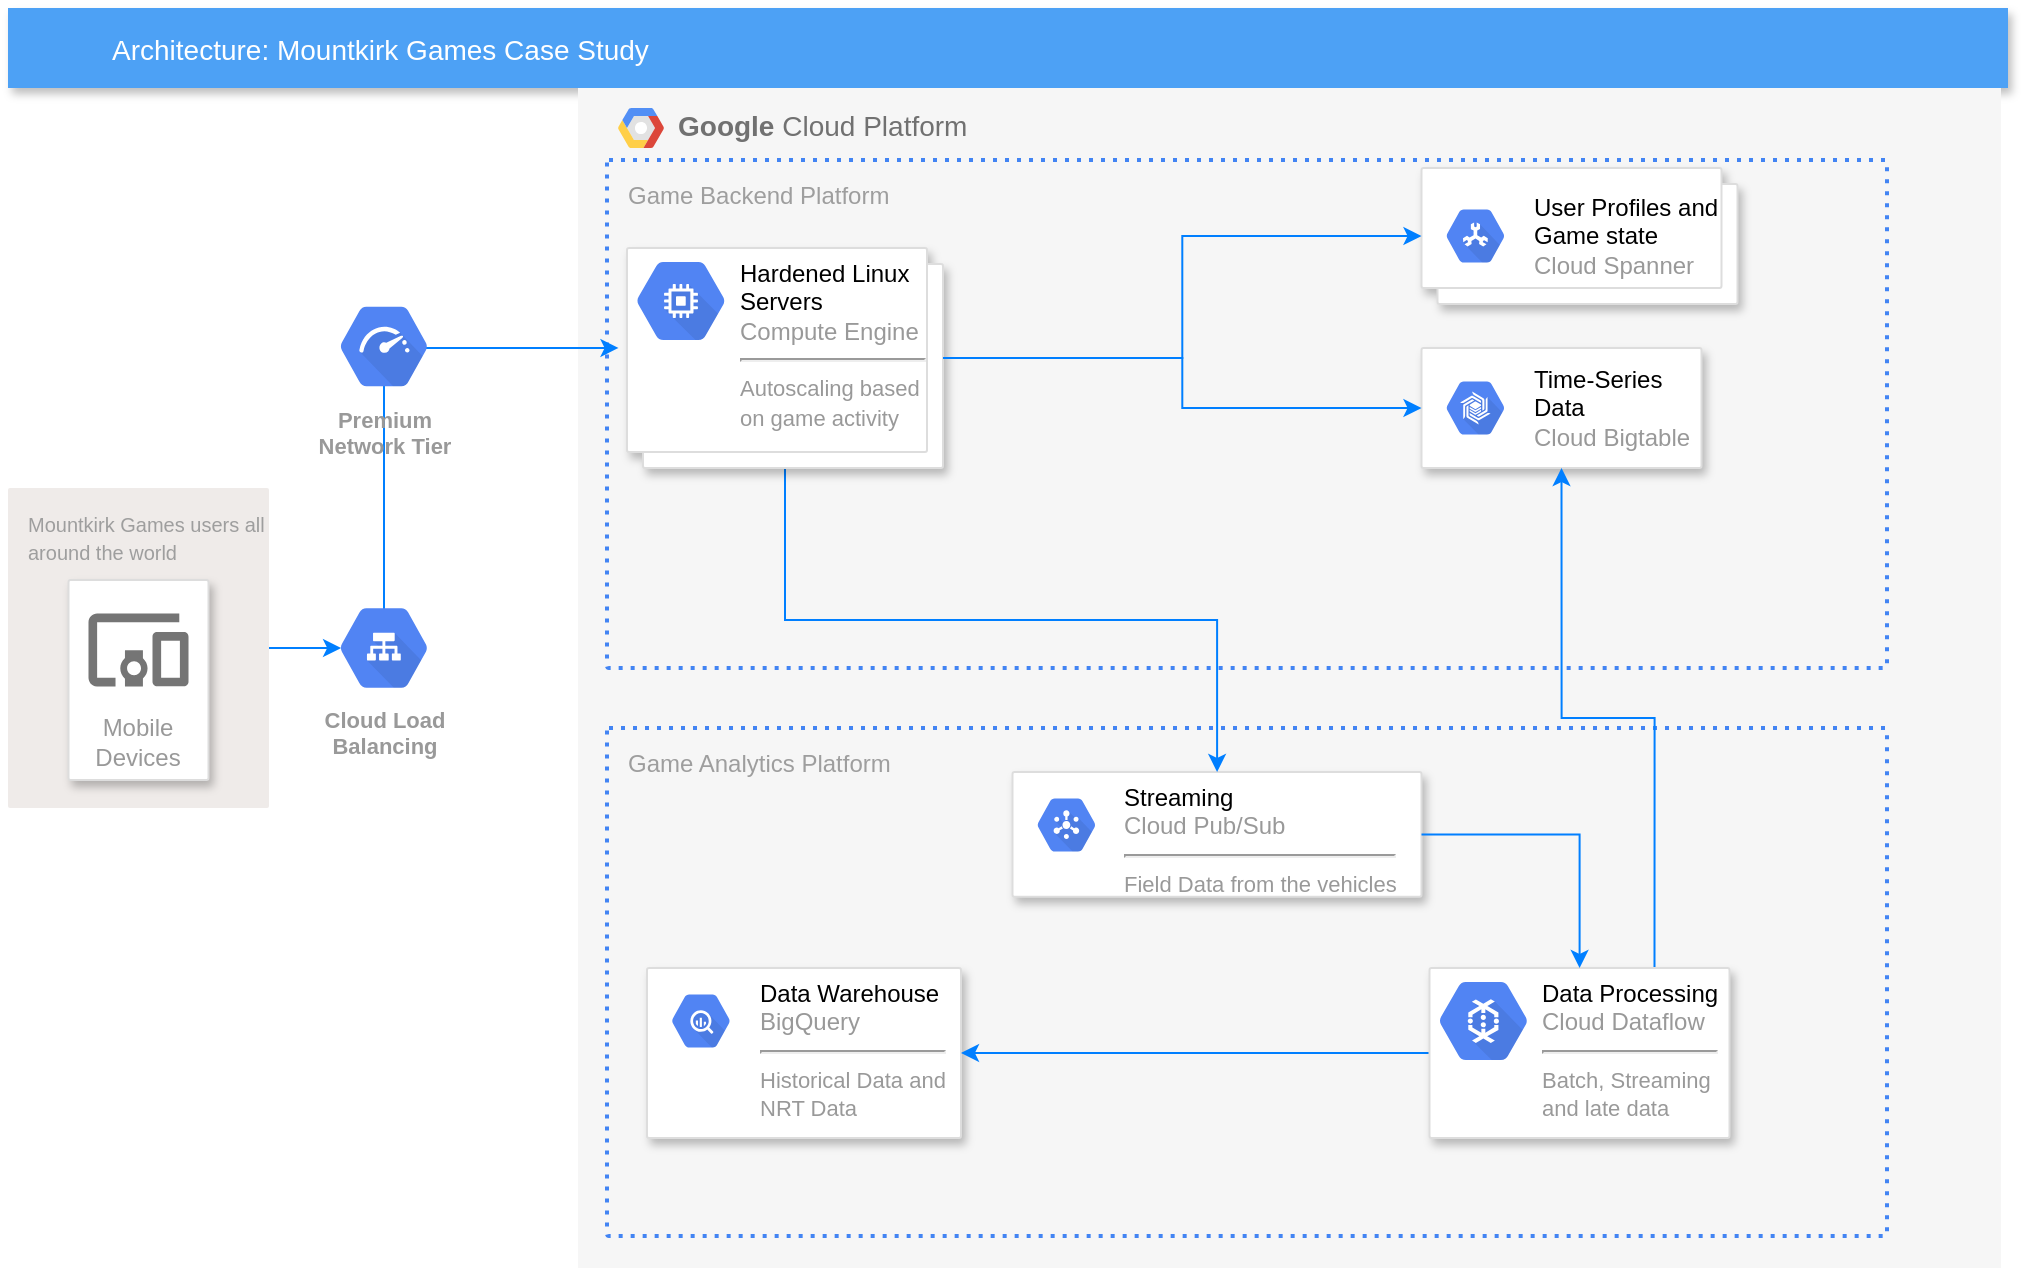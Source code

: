 <mxfile version="13.1.14" type="github">
  <diagram id="d1ab7348-05c3-a1e3-ca4d-12c340fd6b49" name="Page-1">
    <mxGraphModel dx="946" dy="565" grid="1" gridSize="10" guides="1" tooltips="1" connect="1" arrows="1" fold="1" page="1" pageScale="1" pageWidth="1169" pageHeight="827" background="#ffffff" math="0" shadow="0">
      <root>
        <mxCell id="0" />
        <mxCell id="1" parent="0" />
        <mxCell id="407" style="edgeStyle=orthogonalEdgeStyle;rounded=0;html=1;dashed=0;labelBackgroundColor=none;startArrow=none;startFill=0;startSize=4;endArrow=blockThin;endFill=1;endSize=4;strokeColor=#4284F3;strokeWidth=2;fontSize=12;" parent="1" edge="1">
          <mxGeometry relative="1" as="geometry">
            <Array as="points">
              <mxPoint x="648.5" y="550" />
              <mxPoint x="648.5" y="235" />
            </Array>
            <mxPoint x="680.5" y="235" as="targetPoint" />
          </mxGeometry>
        </mxCell>
        <mxCell id="409" style="edgeStyle=orthogonalEdgeStyle;rounded=0;html=1;dashed=0;labelBackgroundColor=none;startArrow=none;startFill=0;startSize=4;endArrow=blockThin;endFill=1;endSize=4;strokeColor=#4284F3;strokeWidth=2;fontSize=12;" parent="1" edge="1">
          <mxGeometry relative="1" as="geometry">
            <mxPoint x="759.5" y="200" as="sourcePoint" />
          </mxGeometry>
        </mxCell>
        <mxCell id="xwxbCeUritOEieoB_8Dk-433" value="Architecture: Mountkirk Games Case Study" style="fillColor=#4DA1F5;strokeColor=none;shadow=1;gradientColor=none;fontSize=14;align=left;spacingLeft=50;fontColor=#ffffff;" parent="1" vertex="1">
          <mxGeometry x="45" width="1000" height="40" as="geometry" />
        </mxCell>
        <mxCell id="isCxg0S9MCMh4zA0xf7g-409" value="" style="group" parent="1" vertex="1" connectable="0">
          <mxGeometry x="45" y="240" width="130.5" height="160" as="geometry" />
        </mxCell>
        <mxCell id="340" value="&lt;font style=&quot;font-size: 10px&quot;&gt;Mountkirk Games users all&lt;br&gt;around the world&lt;br&gt;&lt;/font&gt;" style="rounded=1;absoluteArcSize=1;arcSize=2;html=1;strokeColor=none;gradientColor=none;shadow=0;dashed=0;fontSize=12;fontColor=#9E9E9E;align=left;verticalAlign=top;spacing=10;spacingTop=-4;fillColor=#EFEBE9;" parent="isCxg0S9MCMh4zA0xf7g-409" vertex="1">
          <mxGeometry width="130.5" height="160" as="geometry" />
        </mxCell>
        <mxCell id="xwxbCeUritOEieoB_8Dk-444" value="Mobile Devices" style="strokeColor=#dddddd;shadow=1;strokeWidth=1;rounded=1;absoluteArcSize=1;arcSize=2;labelPosition=center;verticalLabelPosition=middle;align=center;verticalAlign=bottom;spacingLeft=0;fontColor=#999999;fontSize=12;whiteSpace=wrap;spacingBottom=2;" parent="isCxg0S9MCMh4zA0xf7g-409" vertex="1">
          <mxGeometry x="30.25" y="46" width="70" height="100" as="geometry" />
        </mxCell>
        <mxCell id="xwxbCeUritOEieoB_8Dk-445" value="" style="dashed=0;connectable=0;html=1;fillColor=#757575;strokeColor=none;shape=mxgraph.gcp2.mobile_devices;part=1;" parent="xwxbCeUritOEieoB_8Dk-444" vertex="1">
          <mxGeometry x="0.5" width="50" height="36.5" relative="1" as="geometry">
            <mxPoint x="-25" y="16.75" as="offset" />
          </mxGeometry>
        </mxCell>
        <mxCell id="oC8XXLY1Rj8nTh44MOHi-439" value="" style="group" vertex="1" connectable="0" parent="1">
          <mxGeometry x="330" y="40" width="711.5" height="590" as="geometry" />
        </mxCell>
        <mxCell id="2" value="&lt;b&gt;Google &lt;/b&gt;Cloud Platform" style="fillColor=#F6F6F6;strokeColor=none;shadow=0;gradientColor=none;fontSize=14;align=left;spacing=10;fontColor=#717171;9E9E9E;verticalAlign=top;spacingTop=-4;fontStyle=0;spacingLeft=40;html=1;" parent="oC8XXLY1Rj8nTh44MOHi-439" vertex="1">
          <mxGeometry width="711.5" height="590" as="geometry" />
        </mxCell>
        <mxCell id="3" value="" style="shape=mxgraph.gcp2.google_cloud_platform;fillColor=#F6F6F6;strokeColor=none;shadow=0;gradientColor=none;" parent="2" vertex="1">
          <mxGeometry width="23" height="20" relative="1" as="geometry">
            <mxPoint x="20" y="10" as="offset" />
          </mxGeometry>
        </mxCell>
        <mxCell id="oC8XXLY1Rj8nTh44MOHi-413" value="Game Backend Platform" style="rounded=1;absoluteArcSize=1;arcSize=2;html=1;strokeColor=#4284F3;gradientColor=none;shadow=0;dashed=1;fontSize=12;fontColor=#9E9E9E;align=left;verticalAlign=top;spacing=10;spacingTop=-4;fillColor=none;dashPattern=1 2;strokeWidth=2;" vertex="1" parent="2">
          <mxGeometry x="14.5" y="36" width="640" height="254" as="geometry" />
        </mxCell>
        <mxCell id="oC8XXLY1Rj8nTh44MOHi-416" value="Game Analytics Platform" style="rounded=1;absoluteArcSize=1;arcSize=2;html=1;strokeColor=#4284F3;gradientColor=none;shadow=0;dashed=1;fontSize=12;fontColor=#9E9E9E;align=left;verticalAlign=top;spacing=10;spacingTop=-4;fillColor=none;dashPattern=1 2;strokeWidth=2;" vertex="1" parent="2">
          <mxGeometry x="14.5" y="320" width="640" height="254" as="geometry" />
        </mxCell>
        <mxCell id="oC8XXLY1Rj8nTh44MOHi-414" value="" style="strokeColor=#dddddd;fillColor=#ffffff;shadow=1;strokeWidth=1;rounded=1;absoluteArcSize=1;arcSize=2;fontSize=12;fontColor=#9E9E9E;align=center;html=1;" vertex="1" parent="oC8XXLY1Rj8nTh44MOHi-439">
          <mxGeometry x="217.25" y="342" width="204.5" height="62.4" as="geometry" />
        </mxCell>
        <mxCell id="oC8XXLY1Rj8nTh44MOHi-415" value="&lt;font color=&quot;#000000&quot;&gt;Streaming&lt;/font&gt;&lt;br&gt;Cloud Pub/Sub&lt;hr&gt;&lt;span style=&quot;font-size: 11px&quot;&gt;Field Data from&amp;nbsp;&lt;/span&gt;&lt;font style=&quot;font-size: 11px&quot;&gt;the vehicles&lt;/font&gt;" style="dashed=0;connectable=0;html=1;fillColor=#5184F3;strokeColor=none;shape=mxgraph.gcp2.hexIcon;prIcon=cloud_pubsub;part=1;labelPosition=right;verticalLabelPosition=middle;align=left;verticalAlign=top;spacingLeft=5;fontColor=#999999;fontSize=12;spacingTop=-8;" vertex="1" parent="oC8XXLY1Rj8nTh44MOHi-414">
          <mxGeometry width="44" height="39" relative="1" as="geometry">
            <mxPoint x="5" y="7" as="offset" />
          </mxGeometry>
        </mxCell>
        <mxCell id="oC8XXLY1Rj8nTh44MOHi-426" style="edgeStyle=orthogonalEdgeStyle;rounded=0;orthogonalLoop=1;jettySize=auto;html=1;strokeColor=#007FFF;exitX=0.5;exitY=1;exitDx=0;exitDy=0;" edge="1" parent="oC8XXLY1Rj8nTh44MOHi-439" source="oC8XXLY1Rj8nTh44MOHi-417" target="oC8XXLY1Rj8nTh44MOHi-414">
          <mxGeometry relative="1" as="geometry" />
        </mxCell>
        <mxCell id="oC8XXLY1Rj8nTh44MOHi-417" value="" style="shape=mxgraph.gcp2.doubleRect;strokeColor=#dddddd;shadow=1;strokeWidth=1;" vertex="1" parent="oC8XXLY1Rj8nTh44MOHi-439">
          <mxGeometry x="24.5" y="80" width="158" height="110" as="geometry" />
        </mxCell>
        <mxCell id="oC8XXLY1Rj8nTh44MOHi-418" value="&lt;font color=&quot;#000000&quot;&gt;Hardened Linux &lt;br&gt;Servers&lt;br&gt;&lt;/font&gt;Compute Engine&lt;hr&gt;&lt;font style=&quot;font-size: 11px&quot;&gt;Autoscaling based&amp;nbsp;&lt;br&gt;on game activity&lt;br&gt;&lt;/font&gt;" style="dashed=0;connectable=0;html=1;fillColor=#5184F3;strokeColor=none;shape=mxgraph.gcp2.compute_engine;part=1;labelPosition=right;verticalLabelPosition=middle;align=left;verticalAlign=top;spacingLeft=5;fontColor=#999999;fontSize=12;spacingTop=-8;" vertex="1" parent="oC8XXLY1Rj8nTh44MOHi-417">
          <mxGeometry width="44" height="39" relative="1" as="geometry">
            <mxPoint x="5" y="7" as="offset" />
          </mxGeometry>
        </mxCell>
        <mxCell id="oC8XXLY1Rj8nTh44MOHi-422" value="" style="shape=mxgraph.gcp2.doubleRect;strokeColor=#dddddd;shadow=1;strokeWidth=1;" vertex="1" parent="oC8XXLY1Rj8nTh44MOHi-439">
          <mxGeometry x="421.75" y="40" width="158" height="68" as="geometry" />
        </mxCell>
        <mxCell id="oC8XXLY1Rj8nTh44MOHi-423" value="&lt;font color=&quot;#000000&quot;&gt;User Profiles and&lt;br&gt;Game state&lt;/font&gt;&lt;br&gt;Cloud Spanner" style="dashed=0;connectable=0;html=1;fillColor=#5184F3;strokeColor=none;shape=mxgraph.gcp2.hexIcon;prIcon=cloud_spanner;part=1;labelPosition=right;verticalLabelPosition=middle;align=left;verticalAlign=middle;spacingLeft=5;fontColor=#999999;fontSize=12;" vertex="1" parent="oC8XXLY1Rj8nTh44MOHi-422">
          <mxGeometry y="0.5" width="44" height="39" relative="1" as="geometry">
            <mxPoint x="5" y="-19.5" as="offset" />
          </mxGeometry>
        </mxCell>
        <mxCell id="oC8XXLY1Rj8nTh44MOHi-428" style="edgeStyle=orthogonalEdgeStyle;rounded=0;orthogonalLoop=1;jettySize=auto;html=1;strokeColor=#007FFF;" edge="1" parent="oC8XXLY1Rj8nTh44MOHi-439" source="oC8XXLY1Rj8nTh44MOHi-417" target="oC8XXLY1Rj8nTh44MOHi-422">
          <mxGeometry relative="1" as="geometry" />
        </mxCell>
        <mxCell id="oC8XXLY1Rj8nTh44MOHi-424" value="" style="strokeColor=#dddddd;fillColor=#ffffff;shadow=1;strokeWidth=1;rounded=1;absoluteArcSize=1;arcSize=2;fontSize=12;fontColor=#9E9E9E;align=center;html=1;" vertex="1" parent="oC8XXLY1Rj8nTh44MOHi-439">
          <mxGeometry x="34.5" y="440" width="157" height="85" as="geometry" />
        </mxCell>
        <mxCell id="oC8XXLY1Rj8nTh44MOHi-425" value="&lt;font color=&quot;#000000&quot;&gt;Data Warehouse&lt;/font&gt;&lt;br&gt;BigQuery&lt;hr&gt;&lt;font style=&quot;font-size: 11px&quot;&gt;Historical Data and&lt;br&gt;NRT Data&lt;br&gt;&lt;/font&gt;" style="dashed=0;connectable=0;html=1;fillColor=#5184F3;strokeColor=none;shape=mxgraph.gcp2.hexIcon;prIcon=bigquery;part=1;labelPosition=right;verticalLabelPosition=middle;align=left;verticalAlign=top;spacingLeft=5;fontColor=#999999;fontSize=12;spacingTop=-8;" vertex="1" parent="oC8XXLY1Rj8nTh44MOHi-424">
          <mxGeometry width="44" height="39" relative="1" as="geometry">
            <mxPoint x="5" y="7" as="offset" />
          </mxGeometry>
        </mxCell>
        <mxCell id="oC8XXLY1Rj8nTh44MOHi-429" value="" style="strokeColor=#dddddd;shadow=1;strokeWidth=1;rounded=1;absoluteArcSize=1;arcSize=2;" vertex="1" parent="oC8XXLY1Rj8nTh44MOHi-439">
          <mxGeometry x="421.75" y="130" width="140" height="60" as="geometry" />
        </mxCell>
        <mxCell id="oC8XXLY1Rj8nTh44MOHi-430" value="&lt;font color=&quot;#000000&quot;&gt;Time-Series&amp;nbsp;&lt;br&gt;Data&lt;/font&gt;&lt;br&gt;Cloud Bigtable" style="dashed=0;connectable=0;html=1;fillColor=#5184F3;strokeColor=none;shape=mxgraph.gcp2.hexIcon;prIcon=cloud_bigtable;part=1;labelPosition=right;verticalLabelPosition=middle;align=left;verticalAlign=middle;spacingLeft=5;fontColor=#999999;fontSize=12;" vertex="1" parent="oC8XXLY1Rj8nTh44MOHi-429">
          <mxGeometry y="0.5" width="44" height="39" relative="1" as="geometry">
            <mxPoint x="5" y="-19.5" as="offset" />
          </mxGeometry>
        </mxCell>
        <mxCell id="oC8XXLY1Rj8nTh44MOHi-431" style="edgeStyle=orthogonalEdgeStyle;rounded=0;orthogonalLoop=1;jettySize=auto;html=1;entryX=0;entryY=0.5;entryDx=0;entryDy=0;strokeColor=#007FFF;" edge="1" parent="oC8XXLY1Rj8nTh44MOHi-439" source="oC8XXLY1Rj8nTh44MOHi-417" target="oC8XXLY1Rj8nTh44MOHi-429">
          <mxGeometry relative="1" as="geometry" />
        </mxCell>
        <mxCell id="oC8XXLY1Rj8nTh44MOHi-436" style="edgeStyle=orthogonalEdgeStyle;rounded=0;orthogonalLoop=1;jettySize=auto;html=1;strokeColor=#007FFF;" edge="1" parent="oC8XXLY1Rj8nTh44MOHi-439" source="oC8XXLY1Rj8nTh44MOHi-433" target="oC8XXLY1Rj8nTh44MOHi-424">
          <mxGeometry relative="1" as="geometry" />
        </mxCell>
        <mxCell id="oC8XXLY1Rj8nTh44MOHi-437" style="edgeStyle=orthogonalEdgeStyle;rounded=0;orthogonalLoop=1;jettySize=auto;html=1;exitX=0.75;exitY=0;exitDx=0;exitDy=0;entryX=0.5;entryY=1;entryDx=0;entryDy=0;strokeColor=#007FFF;" edge="1" parent="oC8XXLY1Rj8nTh44MOHi-439" source="oC8XXLY1Rj8nTh44MOHi-433" target="oC8XXLY1Rj8nTh44MOHi-429">
          <mxGeometry relative="1" as="geometry" />
        </mxCell>
        <mxCell id="oC8XXLY1Rj8nTh44MOHi-433" value="" style="strokeColor=#dddddd;shadow=1;strokeWidth=1;rounded=1;absoluteArcSize=1;arcSize=2;" vertex="1" parent="oC8XXLY1Rj8nTh44MOHi-439">
          <mxGeometry x="425.75" y="440" width="150" height="85" as="geometry" />
        </mxCell>
        <mxCell id="oC8XXLY1Rj8nTh44MOHi-434" value="&lt;font color=&quot;#000000&quot;&gt;Data Processing&lt;/font&gt;&lt;br&gt;Cloud Dataflow&lt;hr&gt;&lt;font style=&quot;font-size: 11px&quot;&gt;Batch, Streaming&lt;br&gt;and late data&lt;br&gt;&lt;/font&gt;" style="dashed=0;connectable=0;html=1;fillColor=#5184F3;strokeColor=none;shape=mxgraph.gcp2.cloud_dataflow;part=1;labelPosition=right;verticalLabelPosition=middle;align=left;verticalAlign=top;spacingLeft=5;fontColor=#999999;fontSize=12;spacingTop=-8;" vertex="1" parent="oC8XXLY1Rj8nTh44MOHi-433">
          <mxGeometry width="44" height="39" relative="1" as="geometry">
            <mxPoint x="5" y="7" as="offset" />
          </mxGeometry>
        </mxCell>
        <mxCell id="oC8XXLY1Rj8nTh44MOHi-435" style="edgeStyle=orthogonalEdgeStyle;rounded=0;orthogonalLoop=1;jettySize=auto;html=1;strokeColor=#007FFF;" edge="1" parent="oC8XXLY1Rj8nTh44MOHi-439" source="oC8XXLY1Rj8nTh44MOHi-414" target="oC8XXLY1Rj8nTh44MOHi-433">
          <mxGeometry relative="1" as="geometry" />
        </mxCell>
        <mxCell id="oC8XXLY1Rj8nTh44MOHi-441" style="edgeStyle=orthogonalEdgeStyle;rounded=0;orthogonalLoop=1;jettySize=auto;html=1;entryX=0.009;entryY=0.37;entryDx=0;entryDy=0;entryPerimeter=0;strokeColor=#007FFF;exitX=0.561;exitY=0.329;exitDx=0;exitDy=0;exitPerimeter=0;" edge="1" parent="1" source="oC8XXLY1Rj8nTh44MOHi-440" target="oC8XXLY1Rj8nTh44MOHi-413">
          <mxGeometry relative="1" as="geometry">
            <Array as="points">
              <mxPoint x="233" y="310" />
              <mxPoint x="233" y="170" />
            </Array>
          </mxGeometry>
        </mxCell>
        <mxCell id="oC8XXLY1Rj8nTh44MOHi-440" value="Cloud Load&#xa;Balancing" style="html=1;fillColor=#5184F3;strokeColor=none;verticalAlign=top;labelPosition=center;verticalLabelPosition=bottom;align=center;spacingTop=-6;fontSize=11;fontStyle=1;fontColor=#999999;shape=mxgraph.gcp2.hexIcon;prIcon=cloud_load_balancing" vertex="1" parent="1">
          <mxGeometry x="200" y="290.75" width="66" height="58.5" as="geometry" />
        </mxCell>
        <mxCell id="oC8XXLY1Rj8nTh44MOHi-447" value="" style="edgeStyle=orthogonalEdgeStyle;rounded=0;orthogonalLoop=1;jettySize=auto;html=1;strokeColor=#007FFF;entryX=0.175;entryY=0.5;entryDx=0;entryDy=0;entryPerimeter=0;" edge="1" parent="1" source="340" target="oC8XXLY1Rj8nTh44MOHi-440">
          <mxGeometry relative="1" as="geometry" />
        </mxCell>
        <mxCell id="oC8XXLY1Rj8nTh44MOHi-448" value="Premium&#xa;Network Tier" style="html=1;fillColor=#5184F3;strokeColor=none;verticalAlign=top;labelPosition=center;verticalLabelPosition=bottom;align=center;spacingTop=-6;fontSize=11;fontStyle=1;fontColor=#999999;shape=mxgraph.gcp2.hexIcon;prIcon=premium_network_tier" vertex="1" parent="1">
          <mxGeometry x="200" y="140" width="66" height="58.5" as="geometry" />
        </mxCell>
      </root>
    </mxGraphModel>
  </diagram>
</mxfile>
